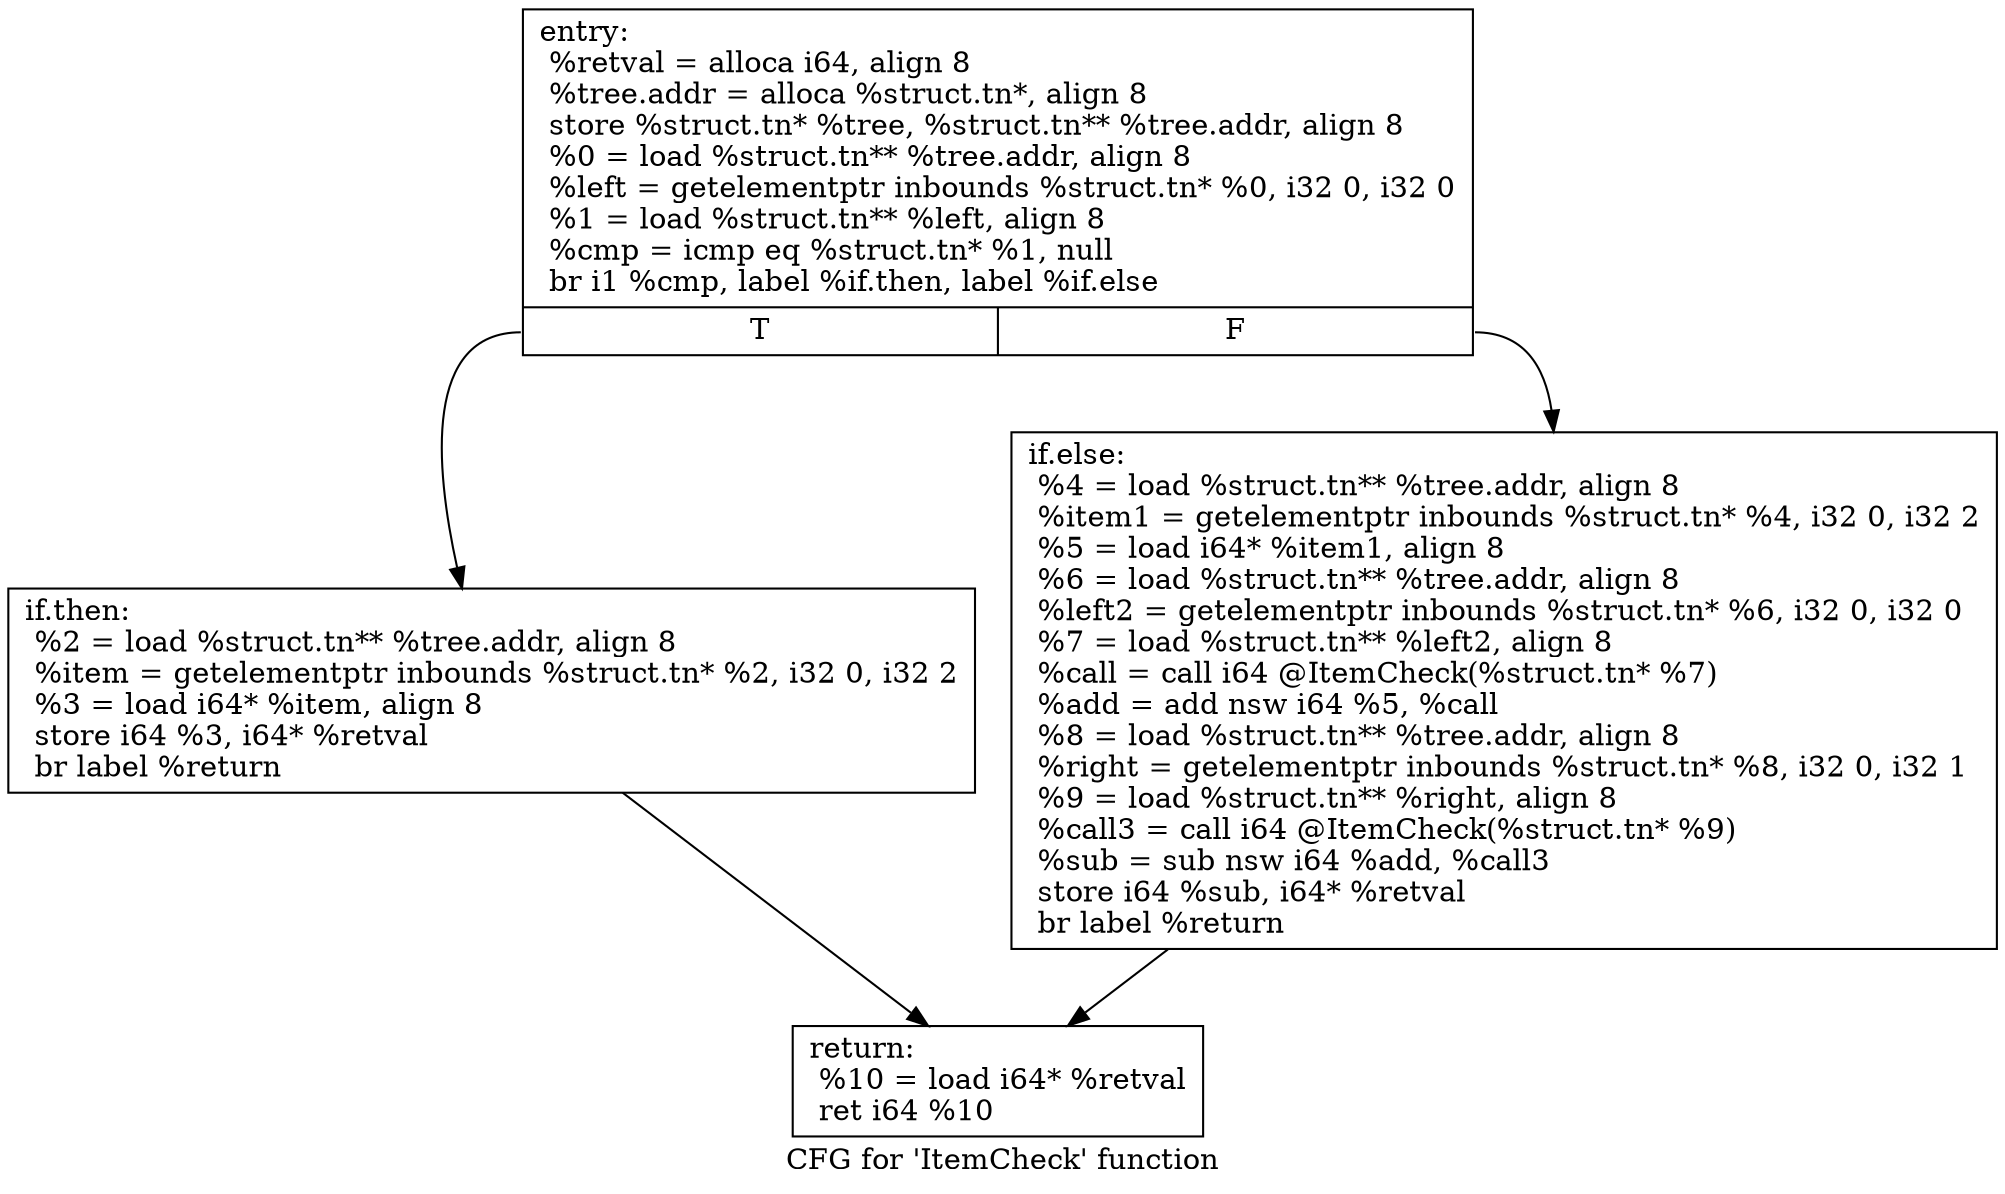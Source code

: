 digraph "CFG for 'ItemCheck' function" {
	label="CFG for 'ItemCheck' function";

	Node0x9df8a88 [shape=record,label="{entry:\l  %retval = alloca i64, align 8\l  %tree.addr = alloca %struct.tn*, align 8\l  store %struct.tn* %tree, %struct.tn** %tree.addr, align 8\l  %0 = load %struct.tn** %tree.addr, align 8\l  %left = getelementptr inbounds %struct.tn* %0, i32 0, i32 0\l  %1 = load %struct.tn** %left, align 8\l  %cmp = icmp eq %struct.tn* %1, null\l  br i1 %cmp, label %if.then, label %if.else\l|{<s0>T|<s1>F}}"];
	Node0x9df8a88:s0 -> Node0x9df8ab8;
	Node0x9df8a88:s1 -> Node0x9df8ae8;
	Node0x9df8ab8 [shape=record,label="{if.then:                                          \l  %2 = load %struct.tn** %tree.addr, align 8\l  %item = getelementptr inbounds %struct.tn* %2, i32 0, i32 2\l  %3 = load i64* %item, align 8\l  store i64 %3, i64* %retval\l  br label %return\l}"];
	Node0x9df8ab8 -> Node0x9df8b18;
	Node0x9df8ae8 [shape=record,label="{if.else:                                          \l  %4 = load %struct.tn** %tree.addr, align 8\l  %item1 = getelementptr inbounds %struct.tn* %4, i32 0, i32 2\l  %5 = load i64* %item1, align 8\l  %6 = load %struct.tn** %tree.addr, align 8\l  %left2 = getelementptr inbounds %struct.tn* %6, i32 0, i32 0\l  %7 = load %struct.tn** %left2, align 8\l  %call = call i64 @ItemCheck(%struct.tn* %7)\l  %add = add nsw i64 %5, %call\l  %8 = load %struct.tn** %tree.addr, align 8\l  %right = getelementptr inbounds %struct.tn* %8, i32 0, i32 1\l  %9 = load %struct.tn** %right, align 8\l  %call3 = call i64 @ItemCheck(%struct.tn* %9)\l  %sub = sub nsw i64 %add, %call3\l  store i64 %sub, i64* %retval\l  br label %return\l}"];
	Node0x9df8ae8 -> Node0x9df8b18;
	Node0x9df8b18 [shape=record,label="{return:                                           \l  %10 = load i64* %retval\l  ret i64 %10\l}"];
}
